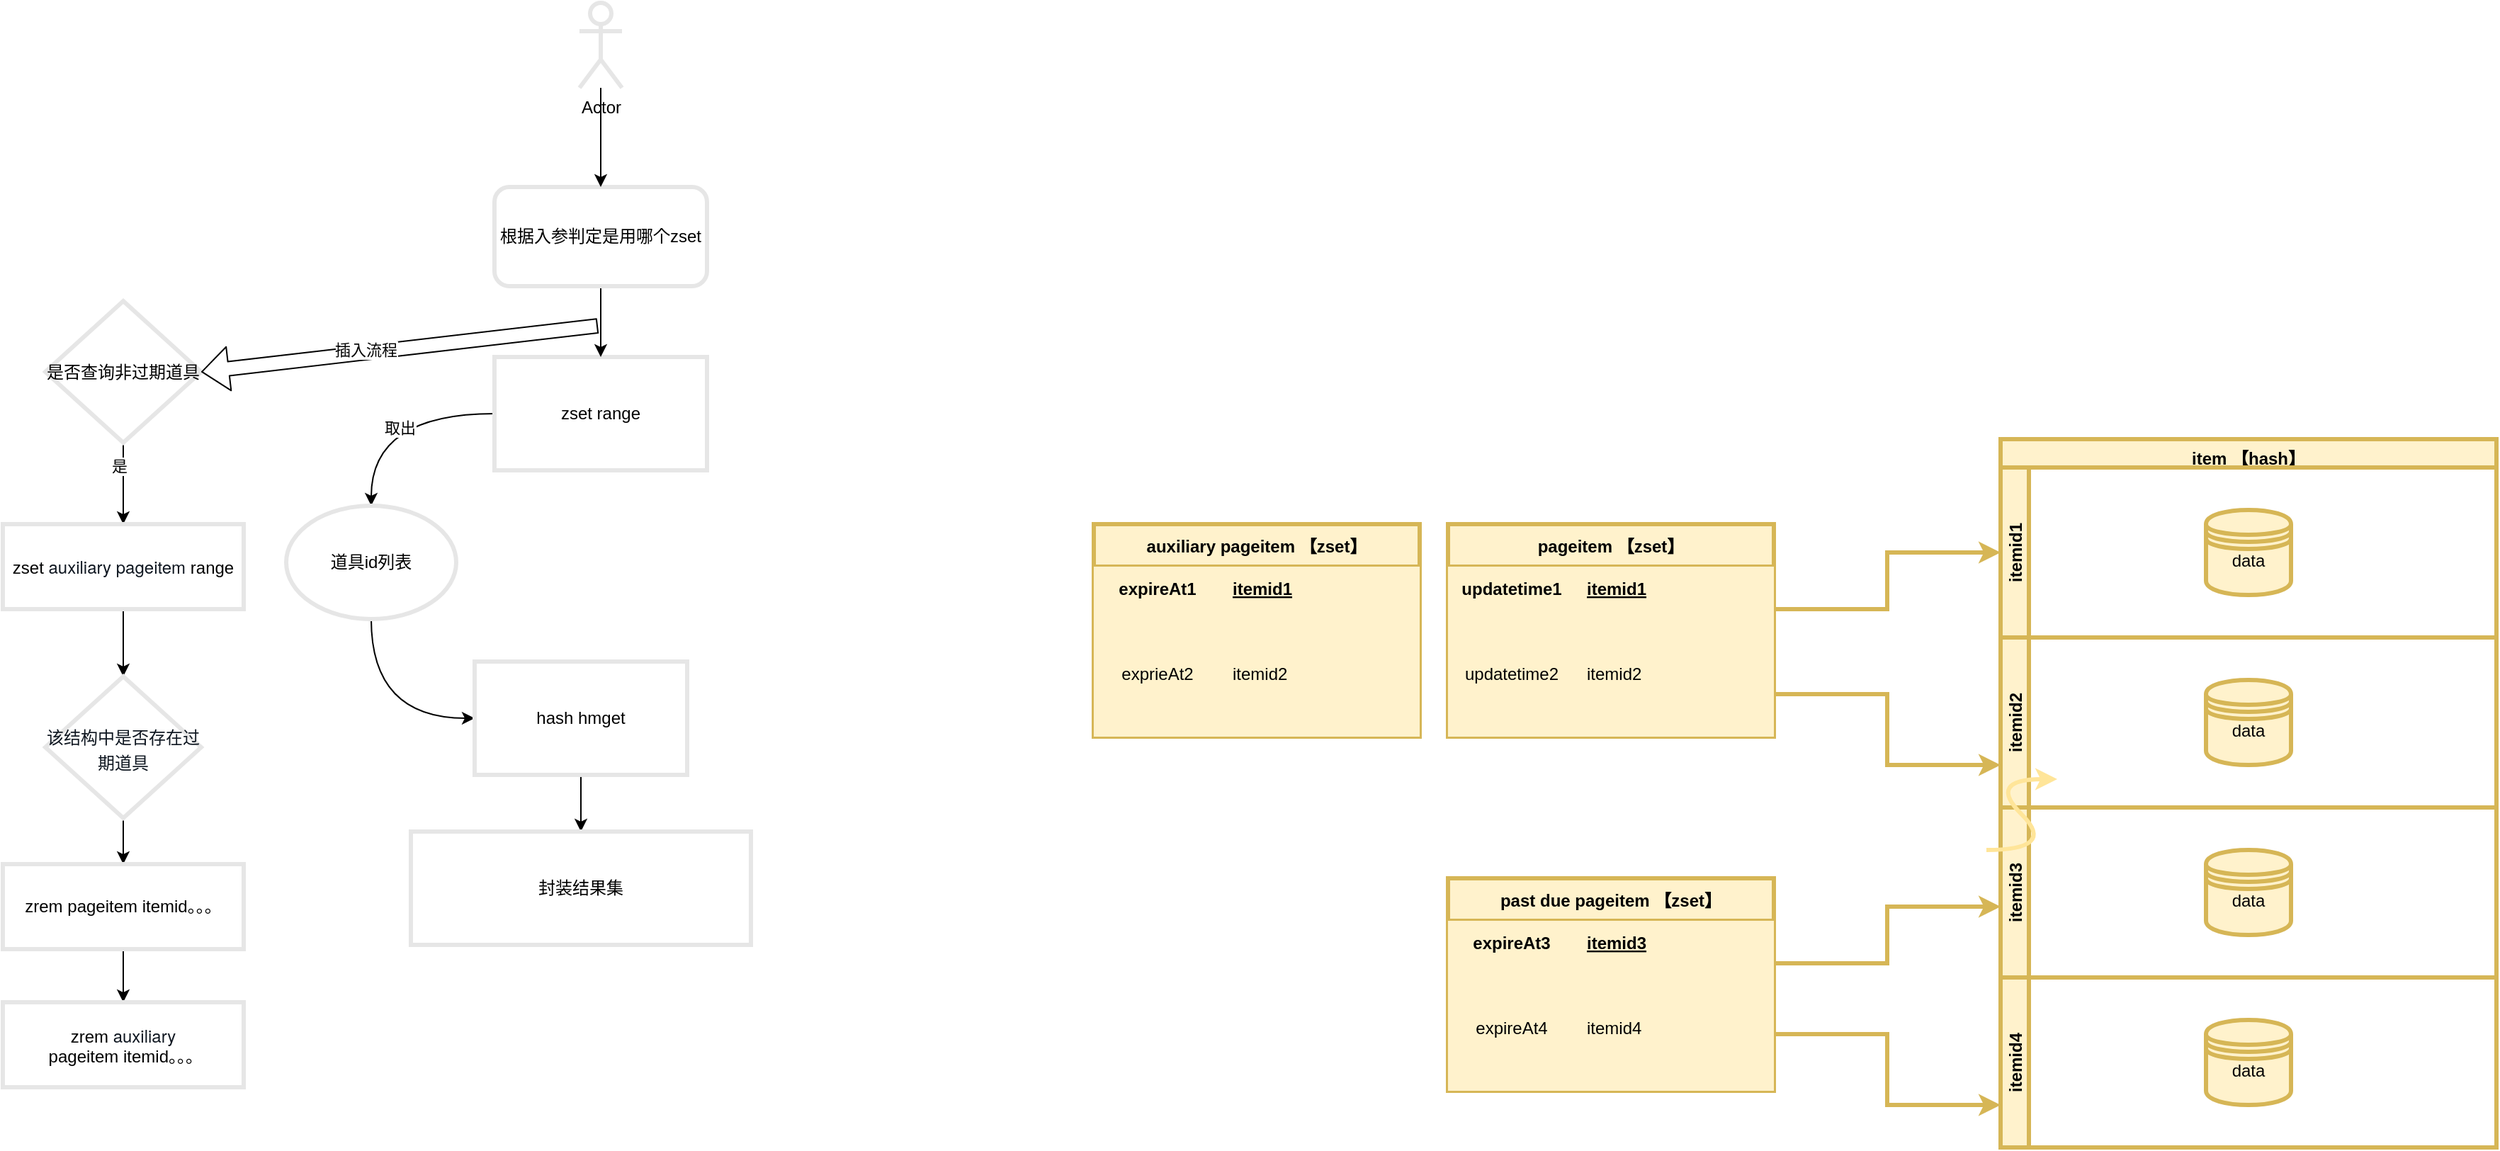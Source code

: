 <mxfile version="15.3.7" type="github">
  <diagram id="0inbW-KyjCVtwk-rCgZb" name="Page-1">
    <mxGraphModel dx="3720" dy="1074" grid="1" gridSize="10" guides="1" tooltips="1" connect="1" arrows="1" fold="1" page="1" pageScale="1" pageWidth="827" pageHeight="1169" math="0" shadow="0">
      <root>
        <mxCell id="0" />
        <mxCell id="1" parent="0" />
        <mxCell id="1Qq6kkW1Uyhg24G6HAr7-7" value="item 【hash】" style="swimlane;childLayout=stackLayout;resizeParent=1;resizeParentMax=0;horizontal=1;startSize=20;horizontalStack=0;verticalAlign=top;strokeWidth=3;fillColor=#fff2cc;strokeColor=#d6b656;" vertex="1" parent="1">
          <mxGeometry x="400" y="560" width="350" height="380" as="geometry" />
        </mxCell>
        <mxCell id="1Qq6kkW1Uyhg24G6HAr7-8" value="itemid1" style="swimlane;startSize=20;horizontal=0;strokeWidth=3;fillColor=#fff2cc;strokeColor=#d6b656;" vertex="1" parent="1Qq6kkW1Uyhg24G6HAr7-7">
          <mxGeometry y="20" width="350" height="120" as="geometry" />
        </mxCell>
        <mxCell id="1Qq6kkW1Uyhg24G6HAr7-23" value="data" style="shape=datastore;whiteSpace=wrap;html=1;verticalAlign=top;strokeWidth=3;fillColor=#fff2cc;strokeColor=#d6b656;" vertex="1" parent="1Qq6kkW1Uyhg24G6HAr7-8">
          <mxGeometry x="145" y="30" width="60" height="60" as="geometry" />
        </mxCell>
        <mxCell id="1Qq6kkW1Uyhg24G6HAr7-9" value="itemid2" style="swimlane;startSize=20;horizontal=0;strokeWidth=3;fillColor=#fff2cc;strokeColor=#d6b656;" vertex="1" parent="1Qq6kkW1Uyhg24G6HAr7-7">
          <mxGeometry y="140" width="350" height="120" as="geometry" />
        </mxCell>
        <mxCell id="1Qq6kkW1Uyhg24G6HAr7-24" value="data" style="shape=datastore;whiteSpace=wrap;html=1;verticalAlign=top;strokeWidth=3;fillColor=#fff2cc;strokeColor=#d6b656;" vertex="1" parent="1Qq6kkW1Uyhg24G6HAr7-9">
          <mxGeometry x="145" y="30" width="60" height="60" as="geometry" />
        </mxCell>
        <mxCell id="1Qq6kkW1Uyhg24G6HAr7-10" value="itemid3" style="swimlane;startSize=20;horizontal=0;strokeWidth=3;fillColor=#fff2cc;strokeColor=#d6b656;" vertex="1" parent="1Qq6kkW1Uyhg24G6HAr7-7">
          <mxGeometry y="260" width="350" height="120" as="geometry" />
        </mxCell>
        <mxCell id="1Qq6kkW1Uyhg24G6HAr7-25" value="data" style="shape=datastore;whiteSpace=wrap;html=1;verticalAlign=top;strokeWidth=3;fillColor=#fff2cc;strokeColor=#d6b656;" vertex="1" parent="1Qq6kkW1Uyhg24G6HAr7-10">
          <mxGeometry x="145" y="30" width="60" height="60" as="geometry" />
        </mxCell>
        <mxCell id="1Qq6kkW1Uyhg24G6HAr7-54" style="edgeStyle=orthogonalEdgeStyle;rounded=0;orthogonalLoop=1;jettySize=auto;html=1;entryX=0;entryY=0.5;entryDx=0;entryDy=0;fontColor=#FEFFD9;strokeWidth=3;fillColor=#fff2cc;strokeColor=#d6b656;" edge="1" parent="1" source="1Qq6kkW1Uyhg24G6HAr7-26" target="1Qq6kkW1Uyhg24G6HAr7-8">
          <mxGeometry relative="1" as="geometry">
            <Array as="points">
              <mxPoint x="320" y="680" />
              <mxPoint x="320" y="640" />
            </Array>
          </mxGeometry>
        </mxCell>
        <mxCell id="1Qq6kkW1Uyhg24G6HAr7-55" style="edgeStyle=orthogonalEdgeStyle;rounded=0;orthogonalLoop=1;jettySize=auto;html=1;entryX=0;entryY=0.75;entryDx=0;entryDy=0;fontColor=#FEFFD9;strokeWidth=3;fillColor=#fff2cc;strokeColor=#d6b656;" edge="1" parent="1" source="1Qq6kkW1Uyhg24G6HAr7-33" target="1Qq6kkW1Uyhg24G6HAr7-9">
          <mxGeometry relative="1" as="geometry">
            <Array as="points">
              <mxPoint x="320" y="740" />
              <mxPoint x="320" y="790" />
            </Array>
          </mxGeometry>
        </mxCell>
        <mxCell id="1Qq6kkW1Uyhg24G6HAr7-26" value="pageitem 【zset】" style="shape=table;startSize=30;container=1;collapsible=1;childLayout=tableLayout;fixedRows=1;rowLines=0;fontStyle=1;align=center;resizeLast=1;strokeWidth=3;fillColor=#fff2cc;strokeColor=#d6b656;" vertex="1" parent="1">
          <mxGeometry x="10" y="620" width="230" height="150" as="geometry" />
        </mxCell>
        <mxCell id="1Qq6kkW1Uyhg24G6HAr7-27" value="" style="shape=partialRectangle;collapsible=0;dropTarget=0;pointerEvents=0;fillColor=#fff2cc;top=0;left=0;bottom=0;right=0;points=[[0,0.5],[1,0.5]];portConstraint=eastwest;strokeWidth=3;strokeColor=#d6b656;" vertex="1" parent="1Qq6kkW1Uyhg24G6HAr7-26">
          <mxGeometry y="30" width="230" height="30" as="geometry" />
        </mxCell>
        <mxCell id="1Qq6kkW1Uyhg24G6HAr7-28" value="updatetime1" style="shape=partialRectangle;connectable=0;fillColor=#fff2cc;top=0;left=0;bottom=0;right=0;fontStyle=1;overflow=hidden;strokeWidth=3;strokeColor=#d6b656;" vertex="1" parent="1Qq6kkW1Uyhg24G6HAr7-27">
          <mxGeometry width="90" height="30" as="geometry">
            <mxRectangle width="90" height="30" as="alternateBounds" />
          </mxGeometry>
        </mxCell>
        <mxCell id="1Qq6kkW1Uyhg24G6HAr7-29" value="itemid1" style="shape=partialRectangle;connectable=0;fillColor=#fff2cc;top=0;left=0;bottom=0;right=0;align=left;spacingLeft=6;fontStyle=5;overflow=hidden;strokeWidth=3;strokeColor=#d6b656;" vertex="1" parent="1Qq6kkW1Uyhg24G6HAr7-27">
          <mxGeometry x="90" width="140" height="30" as="geometry">
            <mxRectangle width="140" height="30" as="alternateBounds" />
          </mxGeometry>
        </mxCell>
        <mxCell id="1Qq6kkW1Uyhg24G6HAr7-30" value="" style="shape=partialRectangle;collapsible=0;dropTarget=0;pointerEvents=0;fillColor=#fff2cc;top=0;left=0;bottom=1;right=0;points=[[0,0.5],[1,0.5]];portConstraint=eastwest;strokeWidth=3;strokeColor=#d6b656;" vertex="1" parent="1Qq6kkW1Uyhg24G6HAr7-26">
          <mxGeometry y="60" width="230" height="30" as="geometry" />
        </mxCell>
        <mxCell id="1Qq6kkW1Uyhg24G6HAr7-31" value="" style="shape=partialRectangle;connectable=0;fillColor=#fff2cc;top=0;left=0;bottom=0;right=0;fontStyle=1;overflow=hidden;strokeWidth=3;strokeColor=#d6b656;" vertex="1" parent="1Qq6kkW1Uyhg24G6HAr7-30">
          <mxGeometry width="90" height="30" as="geometry">
            <mxRectangle width="90" height="30" as="alternateBounds" />
          </mxGeometry>
        </mxCell>
        <mxCell id="1Qq6kkW1Uyhg24G6HAr7-32" value="" style="shape=partialRectangle;connectable=0;fillColor=#fff2cc;top=0;left=0;bottom=0;right=0;align=left;spacingLeft=6;fontStyle=5;overflow=hidden;strokeWidth=3;strokeColor=#d6b656;" vertex="1" parent="1Qq6kkW1Uyhg24G6HAr7-30">
          <mxGeometry x="90" width="140" height="30" as="geometry">
            <mxRectangle width="140" height="30" as="alternateBounds" />
          </mxGeometry>
        </mxCell>
        <mxCell id="1Qq6kkW1Uyhg24G6HAr7-33" value="" style="shape=partialRectangle;collapsible=0;dropTarget=0;pointerEvents=0;fillColor=#fff2cc;top=0;left=0;bottom=0;right=0;points=[[0,0.5],[1,0.5]];portConstraint=eastwest;strokeWidth=3;strokeColor=#d6b656;" vertex="1" parent="1Qq6kkW1Uyhg24G6HAr7-26">
          <mxGeometry y="90" width="230" height="30" as="geometry" />
        </mxCell>
        <mxCell id="1Qq6kkW1Uyhg24G6HAr7-34" value="updatetime2" style="shape=partialRectangle;connectable=0;fillColor=#fff2cc;top=0;left=0;bottom=0;right=0;editable=1;overflow=hidden;strokeWidth=3;strokeColor=#d6b656;" vertex="1" parent="1Qq6kkW1Uyhg24G6HAr7-33">
          <mxGeometry width="90" height="30" as="geometry">
            <mxRectangle width="90" height="30" as="alternateBounds" />
          </mxGeometry>
        </mxCell>
        <mxCell id="1Qq6kkW1Uyhg24G6HAr7-35" value="itemid2" style="shape=partialRectangle;connectable=0;fillColor=#fff2cc;top=0;left=0;bottom=0;right=0;align=left;spacingLeft=6;overflow=hidden;strokeWidth=3;strokeColor=#d6b656;" vertex="1" parent="1Qq6kkW1Uyhg24G6HAr7-33">
          <mxGeometry x="90" width="140" height="30" as="geometry">
            <mxRectangle width="140" height="30" as="alternateBounds" />
          </mxGeometry>
        </mxCell>
        <mxCell id="1Qq6kkW1Uyhg24G6HAr7-36" value="" style="shape=partialRectangle;collapsible=0;dropTarget=0;pointerEvents=0;fillColor=#fff2cc;top=0;left=0;bottom=0;right=0;points=[[0,0.5],[1,0.5]];portConstraint=eastwest;strokeWidth=3;strokeColor=#d6b656;" vertex="1" parent="1Qq6kkW1Uyhg24G6HAr7-26">
          <mxGeometry y="120" width="230" height="30" as="geometry" />
        </mxCell>
        <mxCell id="1Qq6kkW1Uyhg24G6HAr7-37" value="" style="shape=partialRectangle;connectable=0;fillColor=#fff2cc;top=0;left=0;bottom=0;right=0;editable=1;overflow=hidden;strokeWidth=3;strokeColor=#d6b656;" vertex="1" parent="1Qq6kkW1Uyhg24G6HAr7-36">
          <mxGeometry width="90" height="30" as="geometry">
            <mxRectangle width="90" height="30" as="alternateBounds" />
          </mxGeometry>
        </mxCell>
        <mxCell id="1Qq6kkW1Uyhg24G6HAr7-38" value="" style="shape=partialRectangle;connectable=0;fillColor=#fff2cc;top=0;left=0;bottom=0;right=0;align=left;spacingLeft=6;overflow=hidden;strokeWidth=3;strokeColor=#d6b656;" vertex="1" parent="1Qq6kkW1Uyhg24G6HAr7-36">
          <mxGeometry x="90" width="140" height="30" as="geometry">
            <mxRectangle width="140" height="30" as="alternateBounds" />
          </mxGeometry>
        </mxCell>
        <mxCell id="1Qq6kkW1Uyhg24G6HAr7-39" value="past due pageitem 【zset】" style="shape=table;startSize=30;container=1;collapsible=1;childLayout=tableLayout;fixedRows=1;rowLines=0;fontStyle=1;align=center;resizeLast=1;strokeWidth=3;fillColor=#fff2cc;strokeColor=#d6b656;" vertex="1" parent="1">
          <mxGeometry x="10" y="870" width="230" height="150" as="geometry" />
        </mxCell>
        <mxCell id="1Qq6kkW1Uyhg24G6HAr7-40" value="" style="shape=partialRectangle;collapsible=0;dropTarget=0;pointerEvents=0;fillColor=#fff2cc;top=0;left=0;bottom=0;right=0;points=[[0,0.5],[1,0.5]];portConstraint=eastwest;strokeWidth=3;strokeColor=#d6b656;" vertex="1" parent="1Qq6kkW1Uyhg24G6HAr7-39">
          <mxGeometry y="30" width="230" height="30" as="geometry" />
        </mxCell>
        <mxCell id="1Qq6kkW1Uyhg24G6HAr7-41" value="expireAt3" style="shape=partialRectangle;connectable=0;fillColor=#fff2cc;top=0;left=0;bottom=0;right=0;fontStyle=1;overflow=hidden;strokeWidth=3;strokeColor=#d6b656;" vertex="1" parent="1Qq6kkW1Uyhg24G6HAr7-40">
          <mxGeometry width="90" height="30" as="geometry">
            <mxRectangle width="90" height="30" as="alternateBounds" />
          </mxGeometry>
        </mxCell>
        <mxCell id="1Qq6kkW1Uyhg24G6HAr7-42" value="itemid3" style="shape=partialRectangle;connectable=0;fillColor=#fff2cc;top=0;left=0;bottom=0;right=0;align=left;spacingLeft=6;fontStyle=5;overflow=hidden;strokeWidth=3;strokeColor=#d6b656;" vertex="1" parent="1Qq6kkW1Uyhg24G6HAr7-40">
          <mxGeometry x="90" width="140" height="30" as="geometry">
            <mxRectangle width="140" height="30" as="alternateBounds" />
          </mxGeometry>
        </mxCell>
        <mxCell id="1Qq6kkW1Uyhg24G6HAr7-43" value="" style="shape=partialRectangle;collapsible=0;dropTarget=0;pointerEvents=0;fillColor=#fff2cc;top=0;left=0;bottom=1;right=0;points=[[0,0.5],[1,0.5]];portConstraint=eastwest;strokeWidth=3;strokeColor=#d6b656;" vertex="1" parent="1Qq6kkW1Uyhg24G6HAr7-39">
          <mxGeometry y="60" width="230" height="30" as="geometry" />
        </mxCell>
        <mxCell id="1Qq6kkW1Uyhg24G6HAr7-44" value="" style="shape=partialRectangle;connectable=0;fillColor=#fff2cc;top=0;left=0;bottom=0;right=0;fontStyle=1;overflow=hidden;strokeWidth=3;strokeColor=#d6b656;" vertex="1" parent="1Qq6kkW1Uyhg24G6HAr7-43">
          <mxGeometry width="90" height="30" as="geometry">
            <mxRectangle width="90" height="30" as="alternateBounds" />
          </mxGeometry>
        </mxCell>
        <mxCell id="1Qq6kkW1Uyhg24G6HAr7-45" value="" style="shape=partialRectangle;connectable=0;fillColor=#fff2cc;top=0;left=0;bottom=0;right=0;align=left;spacingLeft=6;fontStyle=5;overflow=hidden;strokeWidth=3;strokeColor=#d6b656;" vertex="1" parent="1Qq6kkW1Uyhg24G6HAr7-43">
          <mxGeometry x="90" width="140" height="30" as="geometry">
            <mxRectangle width="140" height="30" as="alternateBounds" />
          </mxGeometry>
        </mxCell>
        <mxCell id="1Qq6kkW1Uyhg24G6HAr7-46" value="" style="shape=partialRectangle;collapsible=0;dropTarget=0;pointerEvents=0;fillColor=#fff2cc;top=0;left=0;bottom=0;right=0;points=[[0,0.5],[1,0.5]];portConstraint=eastwest;strokeWidth=3;strokeColor=#d6b656;" vertex="1" parent="1Qq6kkW1Uyhg24G6HAr7-39">
          <mxGeometry y="90" width="230" height="30" as="geometry" />
        </mxCell>
        <mxCell id="1Qq6kkW1Uyhg24G6HAr7-47" value="expireAt4" style="shape=partialRectangle;connectable=0;fillColor=#fff2cc;top=0;left=0;bottom=0;right=0;editable=1;overflow=hidden;strokeWidth=3;strokeColor=#d6b656;" vertex="1" parent="1Qq6kkW1Uyhg24G6HAr7-46">
          <mxGeometry width="90" height="30" as="geometry">
            <mxRectangle width="90" height="30" as="alternateBounds" />
          </mxGeometry>
        </mxCell>
        <mxCell id="1Qq6kkW1Uyhg24G6HAr7-48" value="itemid4" style="shape=partialRectangle;connectable=0;fillColor=#fff2cc;top=0;left=0;bottom=0;right=0;align=left;spacingLeft=6;overflow=hidden;strokeWidth=3;strokeColor=#d6b656;" vertex="1" parent="1Qq6kkW1Uyhg24G6HAr7-46">
          <mxGeometry x="90" width="140" height="30" as="geometry">
            <mxRectangle width="140" height="30" as="alternateBounds" />
          </mxGeometry>
        </mxCell>
        <mxCell id="1Qq6kkW1Uyhg24G6HAr7-49" value="" style="shape=partialRectangle;collapsible=0;dropTarget=0;pointerEvents=0;fillColor=#fff2cc;top=0;left=0;bottom=0;right=0;points=[[0,0.5],[1,0.5]];portConstraint=eastwest;strokeWidth=3;strokeColor=#d6b656;" vertex="1" parent="1Qq6kkW1Uyhg24G6HAr7-39">
          <mxGeometry y="120" width="230" height="30" as="geometry" />
        </mxCell>
        <mxCell id="1Qq6kkW1Uyhg24G6HAr7-50" value="" style="shape=partialRectangle;connectable=0;fillColor=#fff2cc;top=0;left=0;bottom=0;right=0;editable=1;overflow=hidden;strokeWidth=3;strokeColor=#d6b656;" vertex="1" parent="1Qq6kkW1Uyhg24G6HAr7-49">
          <mxGeometry width="90" height="30" as="geometry">
            <mxRectangle width="90" height="30" as="alternateBounds" />
          </mxGeometry>
        </mxCell>
        <mxCell id="1Qq6kkW1Uyhg24G6HAr7-51" value="" style="shape=partialRectangle;connectable=0;fillColor=#fff2cc;top=0;left=0;bottom=0;right=0;align=left;spacingLeft=6;overflow=hidden;strokeWidth=3;strokeColor=#d6b656;" vertex="1" parent="1Qq6kkW1Uyhg24G6HAr7-49">
          <mxGeometry x="90" width="140" height="30" as="geometry">
            <mxRectangle width="140" height="30" as="alternateBounds" />
          </mxGeometry>
        </mxCell>
        <mxCell id="1Qq6kkW1Uyhg24G6HAr7-52" value="itemid4" style="swimlane;startSize=20;horizontal=0;strokeWidth=3;fillColor=#fff2cc;strokeColor=#d6b656;" vertex="1" parent="1">
          <mxGeometry x="400" y="940" width="350" height="120" as="geometry" />
        </mxCell>
        <mxCell id="1Qq6kkW1Uyhg24G6HAr7-53" value="data" style="shape=datastore;whiteSpace=wrap;html=1;verticalAlign=top;strokeWidth=3;fillColor=#fff2cc;strokeColor=#d6b656;" vertex="1" parent="1Qq6kkW1Uyhg24G6HAr7-52">
          <mxGeometry x="145" y="30" width="60" height="60" as="geometry" />
        </mxCell>
        <mxCell id="1Qq6kkW1Uyhg24G6HAr7-58" style="edgeStyle=orthogonalEdgeStyle;rounded=0;orthogonalLoop=1;jettySize=auto;html=1;entryX=0;entryY=0.5;entryDx=0;entryDy=0;fontColor=#FEFFD9;strokeWidth=3;fillColor=#fff2cc;strokeColor=#d6b656;" edge="1" parent="1">
          <mxGeometry relative="1" as="geometry">
            <mxPoint x="240" y="930" as="sourcePoint" />
            <mxPoint x="400" y="890" as="targetPoint" />
            <Array as="points">
              <mxPoint x="320" y="930" />
              <mxPoint x="320" y="890" />
            </Array>
          </mxGeometry>
        </mxCell>
        <mxCell id="1Qq6kkW1Uyhg24G6HAr7-60" style="edgeStyle=orthogonalEdgeStyle;rounded=0;orthogonalLoop=1;jettySize=auto;html=1;entryX=0;entryY=0.75;entryDx=0;entryDy=0;fontColor=#FEFFD9;strokeWidth=3;fillColor=#fff2cc;strokeColor=#d6b656;" edge="1" parent="1">
          <mxGeometry relative="1" as="geometry">
            <mxPoint x="240" y="980" as="sourcePoint" />
            <mxPoint x="400" y="1030" as="targetPoint" />
            <Array as="points">
              <mxPoint x="320" y="980" />
              <mxPoint x="320" y="1030" />
            </Array>
          </mxGeometry>
        </mxCell>
        <mxCell id="1Qq6kkW1Uyhg24G6HAr7-65" style="edgeStyle=orthogonalEdgeStyle;rounded=0;orthogonalLoop=1;jettySize=auto;html=1;entryX=0.5;entryY=0;entryDx=0;entryDy=0;fontColor=#000000;strokeColor=#000000;strokeWidth=1;curved=1;" edge="1" parent="1" source="1Qq6kkW1Uyhg24G6HAr7-61" target="1Qq6kkW1Uyhg24G6HAr7-63">
          <mxGeometry relative="1" as="geometry" />
        </mxCell>
        <mxCell id="1Qq6kkW1Uyhg24G6HAr7-66" value="取出" style="edgeLabel;html=1;align=center;verticalAlign=middle;resizable=0;points=[];fontColor=#000000;" vertex="1" connectable="0" parent="1Qq6kkW1Uyhg24G6HAr7-65">
          <mxGeometry x="0.267" y="20" relative="1" as="geometry">
            <mxPoint as="offset" />
          </mxGeometry>
        </mxCell>
        <mxCell id="1Qq6kkW1Uyhg24G6HAr7-61" value="zset range" style="rounded=0;whiteSpace=wrap;html=1;fontColor=#000000;strokeColor=#E6E6E6;strokeWidth=3;verticalAlign=middle;align=center;" vertex="1" parent="1">
          <mxGeometry x="-663" y="502" width="150" height="80" as="geometry" />
        </mxCell>
        <mxCell id="1Qq6kkW1Uyhg24G6HAr7-68" style="edgeStyle=orthogonalEdgeStyle;curved=1;rounded=0;orthogonalLoop=1;jettySize=auto;html=1;fontColor=#000000;strokeColor=#000000;strokeWidth=1;entryX=0;entryY=0.5;entryDx=0;entryDy=0;exitX=0.5;exitY=1;exitDx=0;exitDy=0;" edge="1" parent="1" source="1Qq6kkW1Uyhg24G6HAr7-63" target="1Qq6kkW1Uyhg24G6HAr7-67">
          <mxGeometry relative="1" as="geometry">
            <mxPoint x="-720" y="747" as="targetPoint" />
          </mxGeometry>
        </mxCell>
        <mxCell id="1Qq6kkW1Uyhg24G6HAr7-63" value="道具id列表" style="ellipse;whiteSpace=wrap;html=1;fontColor=#000000;strokeColor=#E6E6E6;strokeWidth=3;align=center;verticalAlign=middle;" vertex="1" parent="1">
          <mxGeometry x="-810" y="607" width="120" height="80" as="geometry" />
        </mxCell>
        <mxCell id="1Qq6kkW1Uyhg24G6HAr7-64" value="" style="curved=1;endArrow=classic;html=1;fontColor=#000000;strokeColor=#FFE599;strokeWidth=3;" edge="1" parent="1">
          <mxGeometry width="50" height="50" relative="1" as="geometry">
            <mxPoint x="390" y="850" as="sourcePoint" />
            <mxPoint x="440" y="800" as="targetPoint" />
            <Array as="points">
              <mxPoint x="440" y="850" />
              <mxPoint x="390" y="800" />
            </Array>
          </mxGeometry>
        </mxCell>
        <mxCell id="1Qq6kkW1Uyhg24G6HAr7-71" value="" style="edgeStyle=orthogonalEdgeStyle;curved=1;rounded=0;orthogonalLoop=1;jettySize=auto;html=1;fontColor=#000000;strokeColor=#000000;strokeWidth=1;" edge="1" parent="1" source="1Qq6kkW1Uyhg24G6HAr7-67" target="1Qq6kkW1Uyhg24G6HAr7-70">
          <mxGeometry relative="1" as="geometry" />
        </mxCell>
        <mxCell id="1Qq6kkW1Uyhg24G6HAr7-67" value="hash hmget" style="rounded=0;whiteSpace=wrap;html=1;fontColor=#000000;strokeColor=#E6E6E6;strokeWidth=3;verticalAlign=middle;align=center;" vertex="1" parent="1">
          <mxGeometry x="-677" y="717" width="150" height="80" as="geometry" />
        </mxCell>
        <mxCell id="1Qq6kkW1Uyhg24G6HAr7-70" value="封装结果集" style="rounded=0;whiteSpace=wrap;html=1;fontColor=#000000;strokeColor=#E6E6E6;strokeWidth=3;verticalAlign=middle;align=center;" vertex="1" parent="1">
          <mxGeometry x="-722" y="837" width="240" height="80" as="geometry" />
        </mxCell>
        <mxCell id="1Qq6kkW1Uyhg24G6HAr7-75" value="" style="edgeStyle=orthogonalEdgeStyle;curved=1;rounded=0;orthogonalLoop=1;jettySize=auto;html=1;fontColor=#000000;strokeColor=#000000;strokeWidth=1;" edge="1" parent="1" source="1Qq6kkW1Uyhg24G6HAr7-72" target="1Qq6kkW1Uyhg24G6HAr7-61">
          <mxGeometry relative="1" as="geometry" />
        </mxCell>
        <mxCell id="1Qq6kkW1Uyhg24G6HAr7-72" value="根据入参判定是用哪个zset" style="rounded=1;whiteSpace=wrap;html=1;fontColor=#000000;strokeColor=#E6E6E6;strokeWidth=3;align=center;verticalAlign=middle;" vertex="1" parent="1">
          <mxGeometry x="-663" y="382" width="150" height="70" as="geometry" />
        </mxCell>
        <mxCell id="1Qq6kkW1Uyhg24G6HAr7-74" value="" style="edgeStyle=orthogonalEdgeStyle;curved=1;rounded=0;orthogonalLoop=1;jettySize=auto;html=1;fontColor=#000000;strokeColor=#000000;strokeWidth=1;" edge="1" parent="1" source="1Qq6kkW1Uyhg24G6HAr7-73" target="1Qq6kkW1Uyhg24G6HAr7-72">
          <mxGeometry relative="1" as="geometry" />
        </mxCell>
        <mxCell id="1Qq6kkW1Uyhg24G6HAr7-73" value="Actor" style="shape=umlActor;verticalLabelPosition=bottom;verticalAlign=top;html=1;outlineConnect=0;fontColor=#000000;strokeColor=#E6E6E6;strokeWidth=3;" vertex="1" parent="1">
          <mxGeometry x="-603" y="252" width="30" height="60" as="geometry" />
        </mxCell>
        <mxCell id="1Qq6kkW1Uyhg24G6HAr7-76" value="auxiliary pageitem 【zset】" style="shape=table;startSize=30;container=1;collapsible=1;childLayout=tableLayout;fixedRows=1;rowLines=0;fontStyle=1;align=center;resizeLast=1;strokeWidth=3;fillColor=#fff2cc;strokeColor=#d6b656;" vertex="1" parent="1">
          <mxGeometry x="-240" y="620" width="230" height="150" as="geometry" />
        </mxCell>
        <mxCell id="1Qq6kkW1Uyhg24G6HAr7-77" value="" style="shape=partialRectangle;collapsible=0;dropTarget=0;pointerEvents=0;fillColor=#fff2cc;top=0;left=0;bottom=0;right=0;points=[[0,0.5],[1,0.5]];portConstraint=eastwest;strokeWidth=3;strokeColor=#d6b656;" vertex="1" parent="1Qq6kkW1Uyhg24G6HAr7-76">
          <mxGeometry y="30" width="230" height="30" as="geometry" />
        </mxCell>
        <mxCell id="1Qq6kkW1Uyhg24G6HAr7-78" value="expireAt1" style="shape=partialRectangle;connectable=0;fillColor=#fff2cc;top=0;left=0;bottom=0;right=0;fontStyle=1;overflow=hidden;strokeWidth=3;strokeColor=#d6b656;" vertex="1" parent="1Qq6kkW1Uyhg24G6HAr7-77">
          <mxGeometry width="90" height="30" as="geometry">
            <mxRectangle width="90" height="30" as="alternateBounds" />
          </mxGeometry>
        </mxCell>
        <mxCell id="1Qq6kkW1Uyhg24G6HAr7-79" value="itemid1" style="shape=partialRectangle;connectable=0;fillColor=#fff2cc;top=0;left=0;bottom=0;right=0;align=left;spacingLeft=6;fontStyle=5;overflow=hidden;strokeWidth=3;strokeColor=#d6b656;" vertex="1" parent="1Qq6kkW1Uyhg24G6HAr7-77">
          <mxGeometry x="90" width="140" height="30" as="geometry">
            <mxRectangle width="140" height="30" as="alternateBounds" />
          </mxGeometry>
        </mxCell>
        <mxCell id="1Qq6kkW1Uyhg24G6HAr7-80" value="" style="shape=partialRectangle;collapsible=0;dropTarget=0;pointerEvents=0;fillColor=#fff2cc;top=0;left=0;bottom=1;right=0;points=[[0,0.5],[1,0.5]];portConstraint=eastwest;strokeWidth=3;strokeColor=#d6b656;" vertex="1" parent="1Qq6kkW1Uyhg24G6HAr7-76">
          <mxGeometry y="60" width="230" height="30" as="geometry" />
        </mxCell>
        <mxCell id="1Qq6kkW1Uyhg24G6HAr7-81" value="" style="shape=partialRectangle;connectable=0;fillColor=#fff2cc;top=0;left=0;bottom=0;right=0;fontStyle=1;overflow=hidden;strokeWidth=3;strokeColor=#d6b656;" vertex="1" parent="1Qq6kkW1Uyhg24G6HAr7-80">
          <mxGeometry width="90" height="30" as="geometry">
            <mxRectangle width="90" height="30" as="alternateBounds" />
          </mxGeometry>
        </mxCell>
        <mxCell id="1Qq6kkW1Uyhg24G6HAr7-82" value="" style="shape=partialRectangle;connectable=0;fillColor=#fff2cc;top=0;left=0;bottom=0;right=0;align=left;spacingLeft=6;fontStyle=5;overflow=hidden;strokeWidth=3;strokeColor=#d6b656;" vertex="1" parent="1Qq6kkW1Uyhg24G6HAr7-80">
          <mxGeometry x="90" width="140" height="30" as="geometry">
            <mxRectangle width="140" height="30" as="alternateBounds" />
          </mxGeometry>
        </mxCell>
        <mxCell id="1Qq6kkW1Uyhg24G6HAr7-83" value="" style="shape=partialRectangle;collapsible=0;dropTarget=0;pointerEvents=0;fillColor=#fff2cc;top=0;left=0;bottom=0;right=0;points=[[0,0.5],[1,0.5]];portConstraint=eastwest;strokeWidth=3;strokeColor=#d6b656;" vertex="1" parent="1Qq6kkW1Uyhg24G6HAr7-76">
          <mxGeometry y="90" width="230" height="30" as="geometry" />
        </mxCell>
        <mxCell id="1Qq6kkW1Uyhg24G6HAr7-84" value="exprieAt2" style="shape=partialRectangle;connectable=0;fillColor=#fff2cc;top=0;left=0;bottom=0;right=0;editable=1;overflow=hidden;strokeWidth=3;strokeColor=#d6b656;" vertex="1" parent="1Qq6kkW1Uyhg24G6HAr7-83">
          <mxGeometry width="90" height="30" as="geometry">
            <mxRectangle width="90" height="30" as="alternateBounds" />
          </mxGeometry>
        </mxCell>
        <mxCell id="1Qq6kkW1Uyhg24G6HAr7-85" value="itemid2" style="shape=partialRectangle;connectable=0;fillColor=#fff2cc;top=0;left=0;bottom=0;right=0;align=left;spacingLeft=6;overflow=hidden;strokeWidth=3;strokeColor=#d6b656;" vertex="1" parent="1Qq6kkW1Uyhg24G6HAr7-83">
          <mxGeometry x="90" width="140" height="30" as="geometry">
            <mxRectangle width="140" height="30" as="alternateBounds" />
          </mxGeometry>
        </mxCell>
        <mxCell id="1Qq6kkW1Uyhg24G6HAr7-86" value="" style="shape=partialRectangle;collapsible=0;dropTarget=0;pointerEvents=0;fillColor=#fff2cc;top=0;left=0;bottom=0;right=0;points=[[0,0.5],[1,0.5]];portConstraint=eastwest;strokeWidth=3;strokeColor=#d6b656;" vertex="1" parent="1Qq6kkW1Uyhg24G6HAr7-76">
          <mxGeometry y="120" width="230" height="30" as="geometry" />
        </mxCell>
        <mxCell id="1Qq6kkW1Uyhg24G6HAr7-87" value="" style="shape=partialRectangle;connectable=0;fillColor=#fff2cc;top=0;left=0;bottom=0;right=0;editable=1;overflow=hidden;strokeWidth=3;strokeColor=#d6b656;" vertex="1" parent="1Qq6kkW1Uyhg24G6HAr7-86">
          <mxGeometry width="90" height="30" as="geometry">
            <mxRectangle width="90" height="30" as="alternateBounds" />
          </mxGeometry>
        </mxCell>
        <mxCell id="1Qq6kkW1Uyhg24G6HAr7-88" value="" style="shape=partialRectangle;connectable=0;fillColor=#fff2cc;top=0;left=0;bottom=0;right=0;align=left;spacingLeft=6;overflow=hidden;strokeWidth=3;strokeColor=#d6b656;" vertex="1" parent="1Qq6kkW1Uyhg24G6HAr7-86">
          <mxGeometry x="90" width="140" height="30" as="geometry">
            <mxRectangle width="140" height="30" as="alternateBounds" />
          </mxGeometry>
        </mxCell>
        <mxCell id="1Qq6kkW1Uyhg24G6HAr7-93" value="" style="edgeStyle=orthogonalEdgeStyle;curved=1;rounded=0;orthogonalLoop=1;jettySize=auto;html=1;fontColor=#000000;strokeColor=#000000;strokeWidth=1;" edge="1" parent="1" source="1Qq6kkW1Uyhg24G6HAr7-91" target="1Qq6kkW1Uyhg24G6HAr7-92">
          <mxGeometry relative="1" as="geometry" />
        </mxCell>
        <mxCell id="1Qq6kkW1Uyhg24G6HAr7-94" value="是" style="edgeLabel;html=1;align=center;verticalAlign=middle;resizable=0;points=[];fontColor=#000000;" vertex="1" connectable="0" parent="1Qq6kkW1Uyhg24G6HAr7-93">
          <mxGeometry x="-0.446" y="-3" relative="1" as="geometry">
            <mxPoint as="offset" />
          </mxGeometry>
        </mxCell>
        <mxCell id="1Qq6kkW1Uyhg24G6HAr7-91" value="是否查询非过期道具" style="rhombus;whiteSpace=wrap;html=1;fontColor=#000000;strokeColor=#E6E6E6;strokeWidth=3;align=center;verticalAlign=middle;" vertex="1" parent="1">
          <mxGeometry x="-980" y="462.5" width="110" height="100" as="geometry" />
        </mxCell>
        <mxCell id="1Qq6kkW1Uyhg24G6HAr7-97" value="" style="edgeStyle=orthogonalEdgeStyle;curved=1;rounded=0;orthogonalLoop=1;jettySize=auto;html=1;fontColor=#000000;strokeColor=#000000;strokeWidth=1;" edge="1" parent="1" source="1Qq6kkW1Uyhg24G6HAr7-92" target="1Qq6kkW1Uyhg24G6HAr7-96">
          <mxGeometry relative="1" as="geometry" />
        </mxCell>
        <mxCell id="1Qq6kkW1Uyhg24G6HAr7-92" value="zset&amp;nbsp;&lt;span style=&quot;color: rgb(15 , 23 , 33) ; font-family: &amp;#34;helvetica neue&amp;#34;&quot;&gt;&lt;font style=&quot;font-size: 12px&quot;&gt;auxiliary pageitem&lt;/font&gt;&lt;/span&gt;&lt;span&gt;&amp;nbsp;range&lt;/span&gt;" style="rounded=0;whiteSpace=wrap;html=1;fontColor=#000000;strokeColor=#E6E6E6;strokeWidth=3;align=center;verticalAlign=middle;" vertex="1" parent="1">
          <mxGeometry x="-1010" y="620" width="170" height="60" as="geometry" />
        </mxCell>
        <mxCell id="1Qq6kkW1Uyhg24G6HAr7-101" value="" style="edgeStyle=orthogonalEdgeStyle;curved=1;rounded=0;orthogonalLoop=1;jettySize=auto;html=1;fontColor=#000000;strokeColor=#000000;strokeWidth=1;" edge="1" parent="1" source="1Qq6kkW1Uyhg24G6HAr7-96" target="1Qq6kkW1Uyhg24G6HAr7-99">
          <mxGeometry relative="1" as="geometry" />
        </mxCell>
        <mxCell id="1Qq6kkW1Uyhg24G6HAr7-96" value="&lt;p class=&quot;p1&quot; style=&quot;margin: 0px ; font-stretch: normal ; line-height: normal ; font-family: &amp;#34;pingfang sc&amp;#34; ; color: rgb(15 , 23 , 33)&quot;&gt;&lt;font style=&quot;font-size: 12px&quot;&gt;该结构中是否存在过期道具&lt;/font&gt;&lt;/p&gt;" style="rhombus;whiteSpace=wrap;html=1;fontColor=#000000;strokeColor=#E6E6E6;strokeWidth=3;align=center;verticalAlign=middle;" vertex="1" parent="1">
          <mxGeometry x="-980" y="727.5" width="110" height="100" as="geometry" />
        </mxCell>
        <mxCell id="1Qq6kkW1Uyhg24G6HAr7-102" value="" style="edgeStyle=orthogonalEdgeStyle;curved=1;rounded=0;orthogonalLoop=1;jettySize=auto;html=1;fontColor=#000000;strokeColor=#000000;strokeWidth=1;" edge="1" parent="1" source="1Qq6kkW1Uyhg24G6HAr7-99" target="1Qq6kkW1Uyhg24G6HAr7-100">
          <mxGeometry relative="1" as="geometry" />
        </mxCell>
        <mxCell id="1Qq6kkW1Uyhg24G6HAr7-99" value="zrem pageitem itemid。。。" style="rounded=0;whiteSpace=wrap;html=1;fontColor=#000000;strokeColor=#E6E6E6;strokeWidth=3;align=center;verticalAlign=middle;" vertex="1" parent="1">
          <mxGeometry x="-1010" y="860" width="170" height="60" as="geometry" />
        </mxCell>
        <mxCell id="1Qq6kkW1Uyhg24G6HAr7-100" value="zrem&amp;nbsp;&lt;span style=&quot;color: rgb(15 , 23 , 33) ; font-family: &amp;#34;helvetica neue&amp;#34;&quot;&gt;auxiliary&lt;/span&gt;&lt;br&gt;&amp;nbsp;pageitem itemid。。。" style="rounded=0;whiteSpace=wrap;html=1;fontColor=#000000;strokeColor=#E6E6E6;strokeWidth=3;align=center;verticalAlign=middle;" vertex="1" parent="1">
          <mxGeometry x="-1010" y="957.5" width="170" height="60" as="geometry" />
        </mxCell>
        <mxCell id="1Qq6kkW1Uyhg24G6HAr7-103" value="" style="shape=flexArrow;endArrow=classic;html=1;fontColor=#000000;strokeColor=#000000;strokeWidth=1;entryX=1;entryY=0.5;entryDx=0;entryDy=0;" edge="1" parent="1" target="1Qq6kkW1Uyhg24G6HAr7-91">
          <mxGeometry width="50" height="50" relative="1" as="geometry">
            <mxPoint x="-590" y="480" as="sourcePoint" />
            <mxPoint x="-790" y="390" as="targetPoint" />
          </mxGeometry>
        </mxCell>
        <mxCell id="1Qq6kkW1Uyhg24G6HAr7-104" value="插入流程" style="edgeLabel;html=1;align=center;verticalAlign=middle;resizable=0;points=[];fontColor=#000000;" vertex="1" connectable="0" parent="1Qq6kkW1Uyhg24G6HAr7-103">
          <mxGeometry x="0.17" y="-2" relative="1" as="geometry">
            <mxPoint as="offset" />
          </mxGeometry>
        </mxCell>
      </root>
    </mxGraphModel>
  </diagram>
</mxfile>
